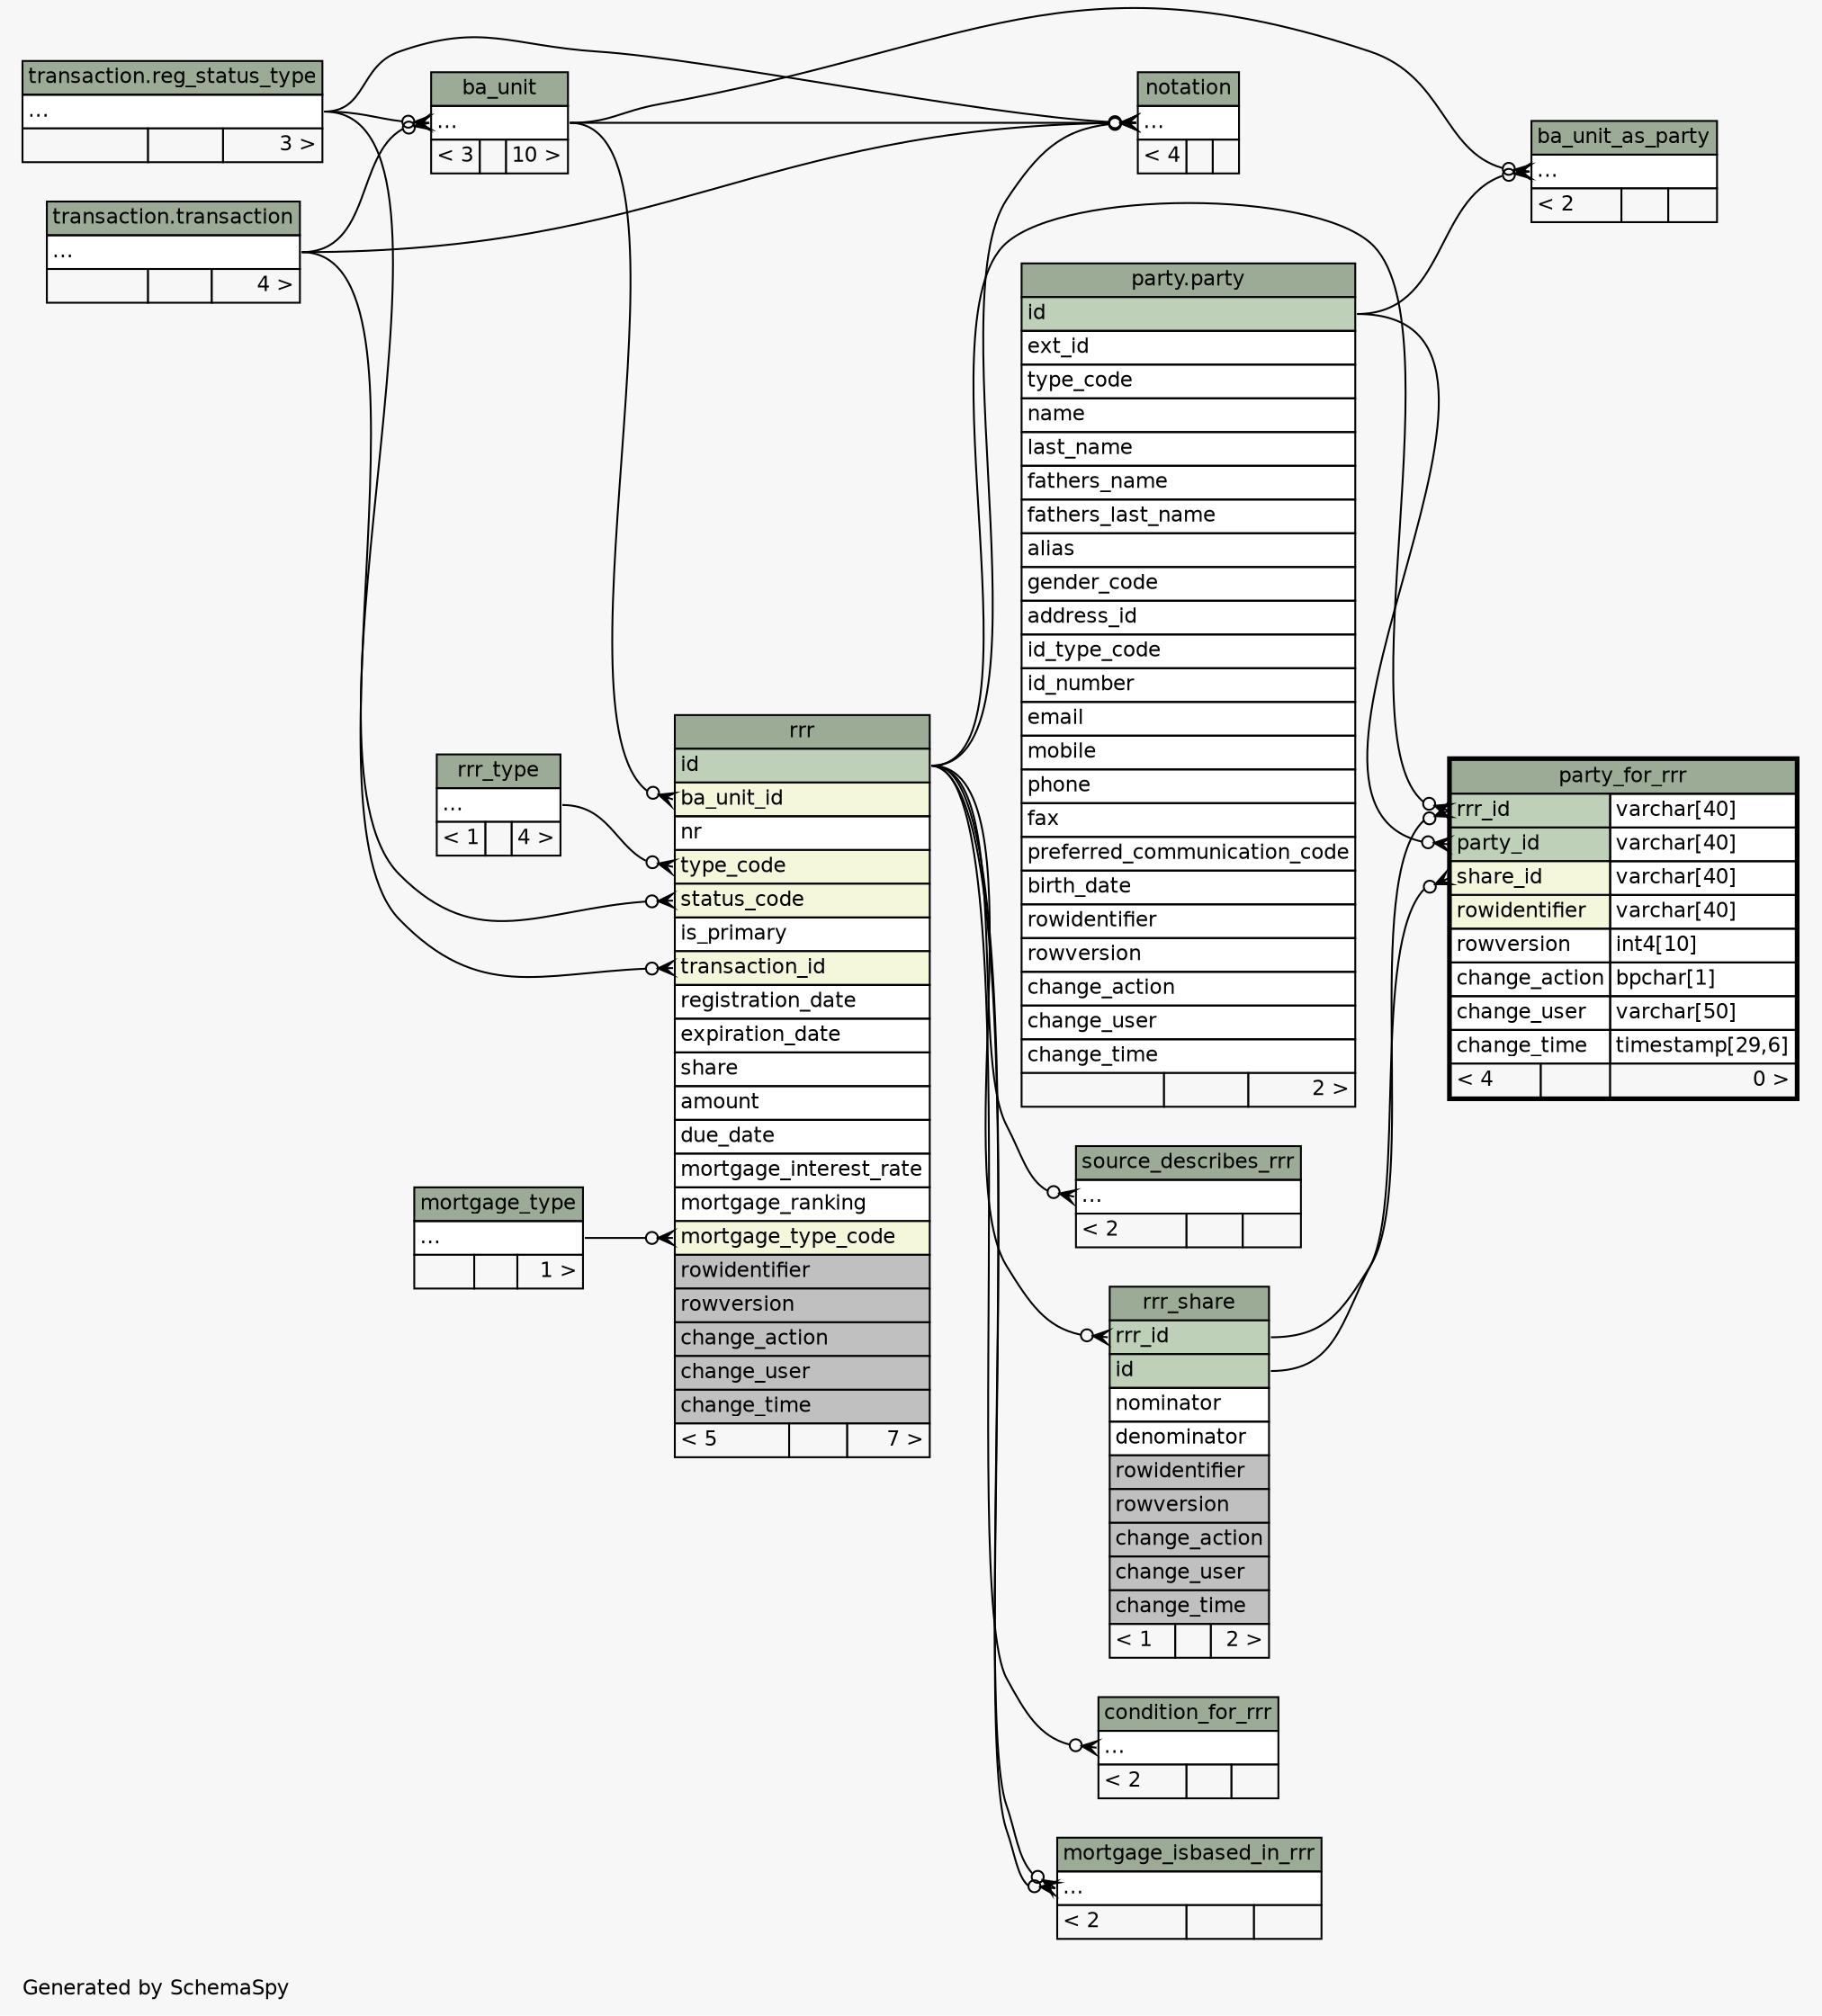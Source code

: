 // dot 2.36.0 on Windows 7 6.1
// SchemaSpy rev 590
digraph "twoDegreesRelationshipsDiagram" {
  graph [
    rankdir="RL"
    bgcolor="#f7f7f7"
    label="\nGenerated by SchemaSpy"
    labeljust="l"
    nodesep="0.18"
    ranksep="0.46"
    fontname="Helvetica"
    fontsize="11"
  ];
  node [
    fontname="Helvetica"
    fontsize="11"
    shape="plaintext"
  ];
  edge [
    arrowsize="0.8"
  ];
  "ba_unit":"elipses":w -> "transaction.reg_status_type":"elipses":e [arrowhead=none dir=back arrowtail=crowodot];
  "ba_unit":"elipses":w -> "transaction.transaction":"elipses":e [arrowhead=none dir=back arrowtail=crowodot];
  "ba_unit_as_party":"elipses":w -> "ba_unit":"elipses":e [arrowhead=none dir=back arrowtail=crowodot];
  "ba_unit_as_party":"elipses":w -> "party.party":"id":e [arrowhead=none dir=back arrowtail=crowodot];
  "condition_for_rrr":"elipses":w -> "rrr":"id":e [arrowhead=none dir=back arrowtail=crowodot];
  "mortgage_isbased_in_rrr":"elipses":w -> "rrr":"id":e [arrowhead=none dir=back arrowtail=crowodot];
  "mortgage_isbased_in_rrr":"elipses":w -> "rrr":"id":e [arrowhead=none dir=back arrowtail=crowodot];
  "notation":"elipses":w -> "ba_unit":"elipses":e [arrowhead=none dir=back arrowtail=crowodot];
  "notation":"elipses":w -> "rrr":"id":e [arrowhead=none dir=back arrowtail=crowodot];
  "notation":"elipses":w -> "transaction.reg_status_type":"elipses":e [arrowhead=none dir=back arrowtail=crowodot];
  "notation":"elipses":w -> "transaction.transaction":"elipses":e [arrowhead=none dir=back arrowtail=crowodot];
  "party_for_rrr":"party_id":w -> "party.party":"id":e [arrowhead=none dir=back arrowtail=crowodot];
  "party_for_rrr":"rrr_id":w -> "rrr":"id":e [arrowhead=none dir=back arrowtail=crowodot];
  "party_for_rrr":"rrr_id":w -> "rrr_share":"rrr_id":e [arrowhead=none dir=back arrowtail=crowodot];
  "party_for_rrr":"share_id":w -> "rrr_share":"id":e [arrowhead=none dir=back arrowtail=crowodot];
  "rrr":"ba_unit_id":w -> "ba_unit":"elipses":e [arrowhead=none dir=back arrowtail=crowodot];
  "rrr":"mortgage_type_code":w -> "mortgage_type":"elipses":e [arrowhead=none dir=back arrowtail=crowodot];
  "rrr":"status_code":w -> "transaction.reg_status_type":"elipses":e [arrowhead=none dir=back arrowtail=crowodot];
  "rrr":"transaction_id":w -> "transaction.transaction":"elipses":e [arrowhead=none dir=back arrowtail=crowodot];
  "rrr":"type_code":w -> "rrr_type":"elipses":e [arrowhead=none dir=back arrowtail=crowodot];
  "rrr_share":"rrr_id":w -> "rrr":"id":e [arrowhead=none dir=back arrowtail=crowodot];
  "source_describes_rrr":"elipses":w -> "rrr":"id":e [arrowhead=none dir=back arrowtail=crowodot];
  "ba_unit" [
    label=<
    <TABLE BORDER="0" CELLBORDER="1" CELLSPACING="0" BGCOLOR="#ffffff">
      <TR><TD COLSPAN="3" BGCOLOR="#9bab96" ALIGN="CENTER">ba_unit</TD></TR>
      <TR><TD PORT="elipses" COLSPAN="3" ALIGN="LEFT">...</TD></TR>
      <TR><TD ALIGN="LEFT" BGCOLOR="#f7f7f7">&lt; 3</TD><TD ALIGN="RIGHT" BGCOLOR="#f7f7f7">  </TD><TD ALIGN="RIGHT" BGCOLOR="#f7f7f7">10 &gt;</TD></TR>
    </TABLE>>
    URL="ba_unit.html"
    tooltip="ba_unit"
  ];
  "ba_unit_as_party" [
    label=<
    <TABLE BORDER="0" CELLBORDER="1" CELLSPACING="0" BGCOLOR="#ffffff">
      <TR><TD COLSPAN="3" BGCOLOR="#9bab96" ALIGN="CENTER">ba_unit_as_party</TD></TR>
      <TR><TD PORT="elipses" COLSPAN="3" ALIGN="LEFT">...</TD></TR>
      <TR><TD ALIGN="LEFT" BGCOLOR="#f7f7f7">&lt; 2</TD><TD ALIGN="RIGHT" BGCOLOR="#f7f7f7">  </TD><TD ALIGN="RIGHT" BGCOLOR="#f7f7f7">  </TD></TR>
    </TABLE>>
    URL="ba_unit_as_party.html"
    tooltip="ba_unit_as_party"
  ];
  "condition_for_rrr" [
    label=<
    <TABLE BORDER="0" CELLBORDER="1" CELLSPACING="0" BGCOLOR="#ffffff">
      <TR><TD COLSPAN="3" BGCOLOR="#9bab96" ALIGN="CENTER">condition_for_rrr</TD></TR>
      <TR><TD PORT="elipses" COLSPAN="3" ALIGN="LEFT">...</TD></TR>
      <TR><TD ALIGN="LEFT" BGCOLOR="#f7f7f7">&lt; 2</TD><TD ALIGN="RIGHT" BGCOLOR="#f7f7f7">  </TD><TD ALIGN="RIGHT" BGCOLOR="#f7f7f7">  </TD></TR>
    </TABLE>>
    URL="condition_for_rrr.html"
    tooltip="condition_for_rrr"
  ];
  "mortgage_isbased_in_rrr" [
    label=<
    <TABLE BORDER="0" CELLBORDER="1" CELLSPACING="0" BGCOLOR="#ffffff">
      <TR><TD COLSPAN="3" BGCOLOR="#9bab96" ALIGN="CENTER">mortgage_isbased_in_rrr</TD></TR>
      <TR><TD PORT="elipses" COLSPAN="3" ALIGN="LEFT">...</TD></TR>
      <TR><TD ALIGN="LEFT" BGCOLOR="#f7f7f7">&lt; 2</TD><TD ALIGN="RIGHT" BGCOLOR="#f7f7f7">  </TD><TD ALIGN="RIGHT" BGCOLOR="#f7f7f7">  </TD></TR>
    </TABLE>>
    URL="mortgage_isbased_in_rrr.html"
    tooltip="mortgage_isbased_in_rrr"
  ];
  "mortgage_type" [
    label=<
    <TABLE BORDER="0" CELLBORDER="1" CELLSPACING="0" BGCOLOR="#ffffff">
      <TR><TD COLSPAN="3" BGCOLOR="#9bab96" ALIGN="CENTER">mortgage_type</TD></TR>
      <TR><TD PORT="elipses" COLSPAN="3" ALIGN="LEFT">...</TD></TR>
      <TR><TD ALIGN="LEFT" BGCOLOR="#f7f7f7">  </TD><TD ALIGN="RIGHT" BGCOLOR="#f7f7f7">  </TD><TD ALIGN="RIGHT" BGCOLOR="#f7f7f7">1 &gt;</TD></TR>
    </TABLE>>
    URL="mortgage_type.html"
    tooltip="mortgage_type"
  ];
  "notation" [
    label=<
    <TABLE BORDER="0" CELLBORDER="1" CELLSPACING="0" BGCOLOR="#ffffff">
      <TR><TD COLSPAN="3" BGCOLOR="#9bab96" ALIGN="CENTER">notation</TD></TR>
      <TR><TD PORT="elipses" COLSPAN="3" ALIGN="LEFT">...</TD></TR>
      <TR><TD ALIGN="LEFT" BGCOLOR="#f7f7f7">&lt; 4</TD><TD ALIGN="RIGHT" BGCOLOR="#f7f7f7">  </TD><TD ALIGN="RIGHT" BGCOLOR="#f7f7f7">  </TD></TR>
    </TABLE>>
    URL="notation.html"
    tooltip="notation"
  ];
  "party.party" [
    label=<
    <TABLE BORDER="0" CELLBORDER="1" CELLSPACING="0" BGCOLOR="#ffffff">
      <TR><TD COLSPAN="3" BGCOLOR="#9bab96" ALIGN="CENTER">party.party</TD></TR>
      <TR><TD PORT="id" COLSPAN="3" BGCOLOR="#bed1b8" ALIGN="LEFT">id</TD></TR>
      <TR><TD PORT="ext_id" COLSPAN="3" ALIGN="LEFT">ext_id</TD></TR>
      <TR><TD PORT="type_code" COLSPAN="3" ALIGN="LEFT">type_code</TD></TR>
      <TR><TD PORT="name" COLSPAN="3" ALIGN="LEFT">name</TD></TR>
      <TR><TD PORT="last_name" COLSPAN="3" ALIGN="LEFT">last_name</TD></TR>
      <TR><TD PORT="fathers_name" COLSPAN="3" ALIGN="LEFT">fathers_name</TD></TR>
      <TR><TD PORT="fathers_last_name" COLSPAN="3" ALIGN="LEFT">fathers_last_name</TD></TR>
      <TR><TD PORT="alias" COLSPAN="3" ALIGN="LEFT">alias</TD></TR>
      <TR><TD PORT="gender_code" COLSPAN="3" ALIGN="LEFT">gender_code</TD></TR>
      <TR><TD PORT="address_id" COLSPAN="3" ALIGN="LEFT">address_id</TD></TR>
      <TR><TD PORT="id_type_code" COLSPAN="3" ALIGN="LEFT">id_type_code</TD></TR>
      <TR><TD PORT="id_number" COLSPAN="3" ALIGN="LEFT">id_number</TD></TR>
      <TR><TD PORT="email" COLSPAN="3" ALIGN="LEFT">email</TD></TR>
      <TR><TD PORT="mobile" COLSPAN="3" ALIGN="LEFT">mobile</TD></TR>
      <TR><TD PORT="phone" COLSPAN="3" ALIGN="LEFT">phone</TD></TR>
      <TR><TD PORT="fax" COLSPAN="3" ALIGN="LEFT">fax</TD></TR>
      <TR><TD PORT="preferred_communication_code" COLSPAN="3" ALIGN="LEFT">preferred_communication_code</TD></TR>
      <TR><TD PORT="birth_date" COLSPAN="3" ALIGN="LEFT">birth_date</TD></TR>
      <TR><TD PORT="rowidentifier" COLSPAN="3" ALIGN="LEFT">rowidentifier</TD></TR>
      <TR><TD PORT="rowversion" COLSPAN="3" ALIGN="LEFT">rowversion</TD></TR>
      <TR><TD PORT="change_action" COLSPAN="3" ALIGN="LEFT">change_action</TD></TR>
      <TR><TD PORT="change_user" COLSPAN="3" ALIGN="LEFT">change_user</TD></TR>
      <TR><TD PORT="change_time" COLSPAN="3" ALIGN="LEFT">change_time</TD></TR>
      <TR><TD ALIGN="LEFT" BGCOLOR="#f7f7f7">  </TD><TD ALIGN="RIGHT" BGCOLOR="#f7f7f7">  </TD><TD ALIGN="RIGHT" BGCOLOR="#f7f7f7">2 &gt;</TD></TR>
    </TABLE>>
    URL="../../party/tables/party.html"
    tooltip="party.party"
  ];
  "party_for_rrr" [
    label=<
    <TABLE BORDER="2" CELLBORDER="1" CELLSPACING="0" BGCOLOR="#ffffff">
      <TR><TD COLSPAN="3" BGCOLOR="#9bab96" ALIGN="CENTER">party_for_rrr</TD></TR>
      <TR><TD PORT="rrr_id" COLSPAN="2" BGCOLOR="#bed1b8" ALIGN="LEFT">rrr_id</TD><TD PORT="rrr_id.type" ALIGN="LEFT">varchar[40]</TD></TR>
      <TR><TD PORT="party_id" COLSPAN="2" BGCOLOR="#bed1b8" ALIGN="LEFT">party_id</TD><TD PORT="party_id.type" ALIGN="LEFT">varchar[40]</TD></TR>
      <TR><TD PORT="share_id" COLSPAN="2" BGCOLOR="#f4f7da" ALIGN="LEFT">share_id</TD><TD PORT="share_id.type" ALIGN="LEFT">varchar[40]</TD></TR>
      <TR><TD PORT="rowidentifier" COLSPAN="2" BGCOLOR="#f4f7da" ALIGN="LEFT">rowidentifier</TD><TD PORT="rowidentifier.type" ALIGN="LEFT">varchar[40]</TD></TR>
      <TR><TD PORT="rowversion" COLSPAN="2" ALIGN="LEFT">rowversion</TD><TD PORT="rowversion.type" ALIGN="LEFT">int4[10]</TD></TR>
      <TR><TD PORT="change_action" COLSPAN="2" ALIGN="LEFT">change_action</TD><TD PORT="change_action.type" ALIGN="LEFT">bpchar[1]</TD></TR>
      <TR><TD PORT="change_user" COLSPAN="2" ALIGN="LEFT">change_user</TD><TD PORT="change_user.type" ALIGN="LEFT">varchar[50]</TD></TR>
      <TR><TD PORT="change_time" COLSPAN="2" ALIGN="LEFT">change_time</TD><TD PORT="change_time.type" ALIGN="LEFT">timestamp[29,6]</TD></TR>
      <TR><TD ALIGN="LEFT" BGCOLOR="#f7f7f7">&lt; 4</TD><TD ALIGN="RIGHT" BGCOLOR="#f7f7f7">  </TD><TD ALIGN="RIGHT" BGCOLOR="#f7f7f7">0 &gt;</TD></TR>
    </TABLE>>
    URL="party_for_rrr.html"
    tooltip="party_for_rrr"
  ];
  "transaction.reg_status_type" [
    label=<
    <TABLE BORDER="0" CELLBORDER="1" CELLSPACING="0" BGCOLOR="#ffffff">
      <TR><TD COLSPAN="3" BGCOLOR="#9bab96" ALIGN="CENTER">transaction.reg_status_type</TD></TR>
      <TR><TD PORT="elipses" COLSPAN="3" ALIGN="LEFT">...</TD></TR>
      <TR><TD ALIGN="LEFT" BGCOLOR="#f7f7f7">  </TD><TD ALIGN="RIGHT" BGCOLOR="#f7f7f7">  </TD><TD ALIGN="RIGHT" BGCOLOR="#f7f7f7">3 &gt;</TD></TR>
    </TABLE>>
    URL="../../transaction/tables/reg_status_type.html"
    tooltip="transaction.reg_status_type"
  ];
  "rrr" [
    label=<
    <TABLE BORDER="0" CELLBORDER="1" CELLSPACING="0" BGCOLOR="#ffffff">
      <TR><TD COLSPAN="3" BGCOLOR="#9bab96" ALIGN="CENTER">rrr</TD></TR>
      <TR><TD PORT="id" COLSPAN="3" BGCOLOR="#bed1b8" ALIGN="LEFT">id</TD></TR>
      <TR><TD PORT="ba_unit_id" COLSPAN="3" BGCOLOR="#f4f7da" ALIGN="LEFT">ba_unit_id</TD></TR>
      <TR><TD PORT="nr" COLSPAN="3" ALIGN="LEFT">nr</TD></TR>
      <TR><TD PORT="type_code" COLSPAN="3" BGCOLOR="#f4f7da" ALIGN="LEFT">type_code</TD></TR>
      <TR><TD PORT="status_code" COLSPAN="3" BGCOLOR="#f4f7da" ALIGN="LEFT">status_code</TD></TR>
      <TR><TD PORT="is_primary" COLSPAN="3" ALIGN="LEFT">is_primary</TD></TR>
      <TR><TD PORT="transaction_id" COLSPAN="3" BGCOLOR="#f4f7da" ALIGN="LEFT">transaction_id</TD></TR>
      <TR><TD PORT="registration_date" COLSPAN="3" ALIGN="LEFT">registration_date</TD></TR>
      <TR><TD PORT="expiration_date" COLSPAN="3" ALIGN="LEFT">expiration_date</TD></TR>
      <TR><TD PORT="share" COLSPAN="3" ALIGN="LEFT">share</TD></TR>
      <TR><TD PORT="amount" COLSPAN="3" ALIGN="LEFT">amount</TD></TR>
      <TR><TD PORT="due_date" COLSPAN="3" ALIGN="LEFT">due_date</TD></TR>
      <TR><TD PORT="mortgage_interest_rate" COLSPAN="3" ALIGN="LEFT">mortgage_interest_rate</TD></TR>
      <TR><TD PORT="mortgage_ranking" COLSPAN="3" ALIGN="LEFT">mortgage_ranking</TD></TR>
      <TR><TD PORT="mortgage_type_code" COLSPAN="3" BGCOLOR="#f4f7da" ALIGN="LEFT">mortgage_type_code</TD></TR>
      <TR><TD PORT="rowidentifier" COLSPAN="3" BGCOLOR="#c0c0c0" ALIGN="LEFT">rowidentifier</TD></TR>
      <TR><TD PORT="rowversion" COLSPAN="3" BGCOLOR="#c0c0c0" ALIGN="LEFT">rowversion</TD></TR>
      <TR><TD PORT="change_action" COLSPAN="3" BGCOLOR="#c0c0c0" ALIGN="LEFT">change_action</TD></TR>
      <TR><TD PORT="change_user" COLSPAN="3" BGCOLOR="#c0c0c0" ALIGN="LEFT">change_user</TD></TR>
      <TR><TD PORT="change_time" COLSPAN="3" BGCOLOR="#c0c0c0" ALIGN="LEFT">change_time</TD></TR>
      <TR><TD ALIGN="LEFT" BGCOLOR="#f7f7f7">&lt; 5</TD><TD ALIGN="RIGHT" BGCOLOR="#f7f7f7">  </TD><TD ALIGN="RIGHT" BGCOLOR="#f7f7f7">7 &gt;</TD></TR>
    </TABLE>>
    URL="rrr.html"
    tooltip="rrr"
  ];
  "rrr_share" [
    label=<
    <TABLE BORDER="0" CELLBORDER="1" CELLSPACING="0" BGCOLOR="#ffffff">
      <TR><TD COLSPAN="3" BGCOLOR="#9bab96" ALIGN="CENTER">rrr_share</TD></TR>
      <TR><TD PORT="rrr_id" COLSPAN="3" BGCOLOR="#bed1b8" ALIGN="LEFT">rrr_id</TD></TR>
      <TR><TD PORT="id" COLSPAN="3" BGCOLOR="#bed1b8" ALIGN="LEFT">id</TD></TR>
      <TR><TD PORT="nominator" COLSPAN="3" ALIGN="LEFT">nominator</TD></TR>
      <TR><TD PORT="denominator" COLSPAN="3" ALIGN="LEFT">denominator</TD></TR>
      <TR><TD PORT="rowidentifier" COLSPAN="3" BGCOLOR="#c0c0c0" ALIGN="LEFT">rowidentifier</TD></TR>
      <TR><TD PORT="rowversion" COLSPAN="3" BGCOLOR="#c0c0c0" ALIGN="LEFT">rowversion</TD></TR>
      <TR><TD PORT="change_action" COLSPAN="3" BGCOLOR="#c0c0c0" ALIGN="LEFT">change_action</TD></TR>
      <TR><TD PORT="change_user" COLSPAN="3" BGCOLOR="#c0c0c0" ALIGN="LEFT">change_user</TD></TR>
      <TR><TD PORT="change_time" COLSPAN="3" BGCOLOR="#c0c0c0" ALIGN="LEFT">change_time</TD></TR>
      <TR><TD ALIGN="LEFT" BGCOLOR="#f7f7f7">&lt; 1</TD><TD ALIGN="RIGHT" BGCOLOR="#f7f7f7">  </TD><TD ALIGN="RIGHT" BGCOLOR="#f7f7f7">2 &gt;</TD></TR>
    </TABLE>>
    URL="rrr_share.html"
    tooltip="rrr_share"
  ];
  "rrr_type" [
    label=<
    <TABLE BORDER="0" CELLBORDER="1" CELLSPACING="0" BGCOLOR="#ffffff">
      <TR><TD COLSPAN="3" BGCOLOR="#9bab96" ALIGN="CENTER">rrr_type</TD></TR>
      <TR><TD PORT="elipses" COLSPAN="3" ALIGN="LEFT">...</TD></TR>
      <TR><TD ALIGN="LEFT" BGCOLOR="#f7f7f7">&lt; 1</TD><TD ALIGN="RIGHT" BGCOLOR="#f7f7f7">  </TD><TD ALIGN="RIGHT" BGCOLOR="#f7f7f7">4 &gt;</TD></TR>
    </TABLE>>
    URL="rrr_type.html"
    tooltip="rrr_type"
  ];
  "source_describes_rrr" [
    label=<
    <TABLE BORDER="0" CELLBORDER="1" CELLSPACING="0" BGCOLOR="#ffffff">
      <TR><TD COLSPAN="3" BGCOLOR="#9bab96" ALIGN="CENTER">source_describes_rrr</TD></TR>
      <TR><TD PORT="elipses" COLSPAN="3" ALIGN="LEFT">...</TD></TR>
      <TR><TD ALIGN="LEFT" BGCOLOR="#f7f7f7">&lt; 2</TD><TD ALIGN="RIGHT" BGCOLOR="#f7f7f7">  </TD><TD ALIGN="RIGHT" BGCOLOR="#f7f7f7">  </TD></TR>
    </TABLE>>
    URL="source_describes_rrr.html"
    tooltip="source_describes_rrr"
  ];
  "transaction.transaction" [
    label=<
    <TABLE BORDER="0" CELLBORDER="1" CELLSPACING="0" BGCOLOR="#ffffff">
      <TR><TD COLSPAN="3" BGCOLOR="#9bab96" ALIGN="CENTER">transaction.transaction</TD></TR>
      <TR><TD PORT="elipses" COLSPAN="3" ALIGN="LEFT">...</TD></TR>
      <TR><TD ALIGN="LEFT" BGCOLOR="#f7f7f7">  </TD><TD ALIGN="RIGHT" BGCOLOR="#f7f7f7">  </TD><TD ALIGN="RIGHT" BGCOLOR="#f7f7f7">4 &gt;</TD></TR>
    </TABLE>>
    URL="../../transaction/tables/transaction.html"
    tooltip="transaction.transaction"
  ];
}
